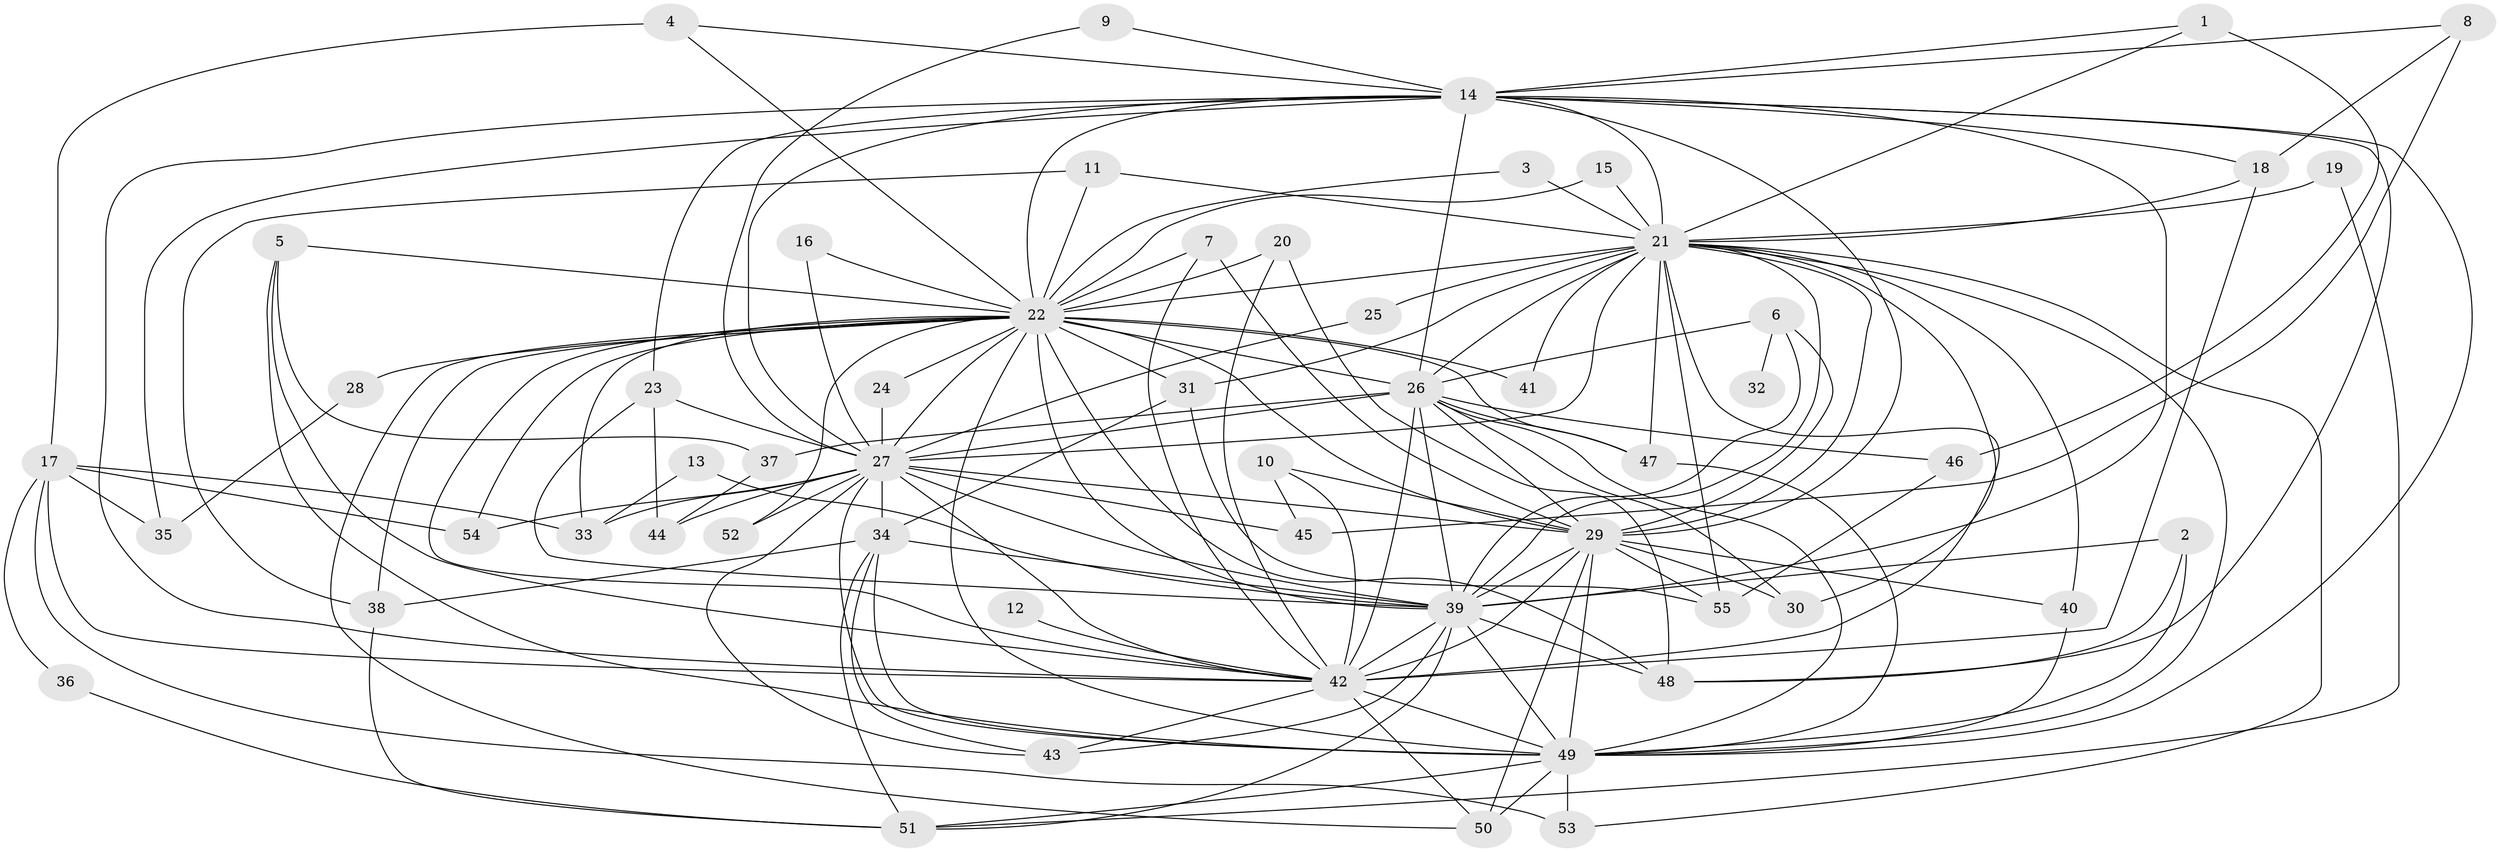 // original degree distribution, {19: 0.01818181818181818, 21: 0.01818181818181818, 20: 0.00909090909090909, 23: 0.00909090909090909, 25: 0.00909090909090909, 26: 0.00909090909090909, 30: 0.00909090909090909, 18: 0.00909090909090909, 9: 0.00909090909090909, 3: 0.20909090909090908, 2: 0.5636363636363636, 8: 0.00909090909090909, 4: 0.07272727272727272, 5: 0.03636363636363636, 6: 0.00909090909090909}
// Generated by graph-tools (version 1.1) at 2025/01/03/09/25 03:01:14]
// undirected, 55 vertices, 154 edges
graph export_dot {
graph [start="1"]
  node [color=gray90,style=filled];
  1;
  2;
  3;
  4;
  5;
  6;
  7;
  8;
  9;
  10;
  11;
  12;
  13;
  14;
  15;
  16;
  17;
  18;
  19;
  20;
  21;
  22;
  23;
  24;
  25;
  26;
  27;
  28;
  29;
  30;
  31;
  32;
  33;
  34;
  35;
  36;
  37;
  38;
  39;
  40;
  41;
  42;
  43;
  44;
  45;
  46;
  47;
  48;
  49;
  50;
  51;
  52;
  53;
  54;
  55;
  1 -- 14 [weight=1.0];
  1 -- 21 [weight=1.0];
  1 -- 46 [weight=1.0];
  2 -- 39 [weight=1.0];
  2 -- 48 [weight=1.0];
  2 -- 49 [weight=1.0];
  3 -- 21 [weight=1.0];
  3 -- 22 [weight=1.0];
  4 -- 14 [weight=1.0];
  4 -- 17 [weight=1.0];
  4 -- 22 [weight=1.0];
  5 -- 22 [weight=1.0];
  5 -- 37 [weight=1.0];
  5 -- 42 [weight=1.0];
  5 -- 49 [weight=1.0];
  6 -- 26 [weight=1.0];
  6 -- 29 [weight=1.0];
  6 -- 32 [weight=1.0];
  6 -- 39 [weight=1.0];
  7 -- 22 [weight=1.0];
  7 -- 29 [weight=1.0];
  7 -- 42 [weight=1.0];
  8 -- 14 [weight=1.0];
  8 -- 18 [weight=1.0];
  8 -- 45 [weight=1.0];
  9 -- 14 [weight=1.0];
  9 -- 27 [weight=1.0];
  10 -- 29 [weight=1.0];
  10 -- 42 [weight=2.0];
  10 -- 45 [weight=1.0];
  11 -- 21 [weight=1.0];
  11 -- 22 [weight=1.0];
  11 -- 38 [weight=1.0];
  12 -- 42 [weight=1.0];
  13 -- 33 [weight=1.0];
  13 -- 39 [weight=1.0];
  14 -- 18 [weight=1.0];
  14 -- 21 [weight=1.0];
  14 -- 22 [weight=2.0];
  14 -- 23 [weight=1.0];
  14 -- 26 [weight=2.0];
  14 -- 27 [weight=3.0];
  14 -- 29 [weight=1.0];
  14 -- 35 [weight=1.0];
  14 -- 39 [weight=2.0];
  14 -- 42 [weight=1.0];
  14 -- 48 [weight=1.0];
  14 -- 49 [weight=1.0];
  15 -- 21 [weight=1.0];
  15 -- 22 [weight=1.0];
  16 -- 22 [weight=1.0];
  16 -- 27 [weight=1.0];
  17 -- 33 [weight=2.0];
  17 -- 35 [weight=1.0];
  17 -- 36 [weight=1.0];
  17 -- 42 [weight=1.0];
  17 -- 53 [weight=1.0];
  17 -- 54 [weight=1.0];
  18 -- 21 [weight=1.0];
  18 -- 42 [weight=1.0];
  19 -- 21 [weight=1.0];
  19 -- 51 [weight=1.0];
  20 -- 22 [weight=1.0];
  20 -- 42 [weight=1.0];
  20 -- 48 [weight=1.0];
  21 -- 22 [weight=4.0];
  21 -- 25 [weight=1.0];
  21 -- 26 [weight=1.0];
  21 -- 27 [weight=1.0];
  21 -- 29 [weight=1.0];
  21 -- 30 [weight=3.0];
  21 -- 31 [weight=1.0];
  21 -- 39 [weight=1.0];
  21 -- 40 [weight=1.0];
  21 -- 41 [weight=1.0];
  21 -- 42 [weight=1.0];
  21 -- 47 [weight=1.0];
  21 -- 49 [weight=2.0];
  21 -- 53 [weight=1.0];
  21 -- 55 [weight=1.0];
  22 -- 24 [weight=1.0];
  22 -- 26 [weight=3.0];
  22 -- 27 [weight=3.0];
  22 -- 28 [weight=2.0];
  22 -- 29 [weight=3.0];
  22 -- 31 [weight=1.0];
  22 -- 33 [weight=1.0];
  22 -- 38 [weight=1.0];
  22 -- 39 [weight=2.0];
  22 -- 41 [weight=1.0];
  22 -- 42 [weight=2.0];
  22 -- 47 [weight=1.0];
  22 -- 48 [weight=1.0];
  22 -- 49 [weight=2.0];
  22 -- 50 [weight=1.0];
  22 -- 52 [weight=1.0];
  22 -- 54 [weight=1.0];
  23 -- 27 [weight=2.0];
  23 -- 39 [weight=1.0];
  23 -- 44 [weight=1.0];
  24 -- 27 [weight=1.0];
  25 -- 27 [weight=1.0];
  26 -- 27 [weight=1.0];
  26 -- 29 [weight=1.0];
  26 -- 30 [weight=1.0];
  26 -- 37 [weight=1.0];
  26 -- 39 [weight=2.0];
  26 -- 42 [weight=3.0];
  26 -- 46 [weight=1.0];
  26 -- 47 [weight=1.0];
  26 -- 49 [weight=1.0];
  27 -- 29 [weight=1.0];
  27 -- 33 [weight=1.0];
  27 -- 34 [weight=1.0];
  27 -- 39 [weight=1.0];
  27 -- 42 [weight=1.0];
  27 -- 43 [weight=1.0];
  27 -- 44 [weight=1.0];
  27 -- 45 [weight=1.0];
  27 -- 49 [weight=1.0];
  27 -- 52 [weight=1.0];
  27 -- 54 [weight=1.0];
  28 -- 35 [weight=1.0];
  29 -- 30 [weight=1.0];
  29 -- 39 [weight=1.0];
  29 -- 40 [weight=1.0];
  29 -- 42 [weight=1.0];
  29 -- 49 [weight=2.0];
  29 -- 50 [weight=1.0];
  29 -- 55 [weight=1.0];
  31 -- 34 [weight=1.0];
  31 -- 55 [weight=1.0];
  34 -- 38 [weight=1.0];
  34 -- 39 [weight=1.0];
  34 -- 43 [weight=1.0];
  34 -- 49 [weight=2.0];
  34 -- 51 [weight=1.0];
  36 -- 51 [weight=1.0];
  37 -- 44 [weight=1.0];
  38 -- 51 [weight=1.0];
  39 -- 42 [weight=1.0];
  39 -- 43 [weight=1.0];
  39 -- 48 [weight=1.0];
  39 -- 49 [weight=1.0];
  39 -- 51 [weight=1.0];
  40 -- 49 [weight=1.0];
  42 -- 43 [weight=1.0];
  42 -- 49 [weight=1.0];
  42 -- 50 [weight=1.0];
  46 -- 55 [weight=1.0];
  47 -- 49 [weight=1.0];
  49 -- 50 [weight=1.0];
  49 -- 51 [weight=1.0];
  49 -- 53 [weight=1.0];
}
